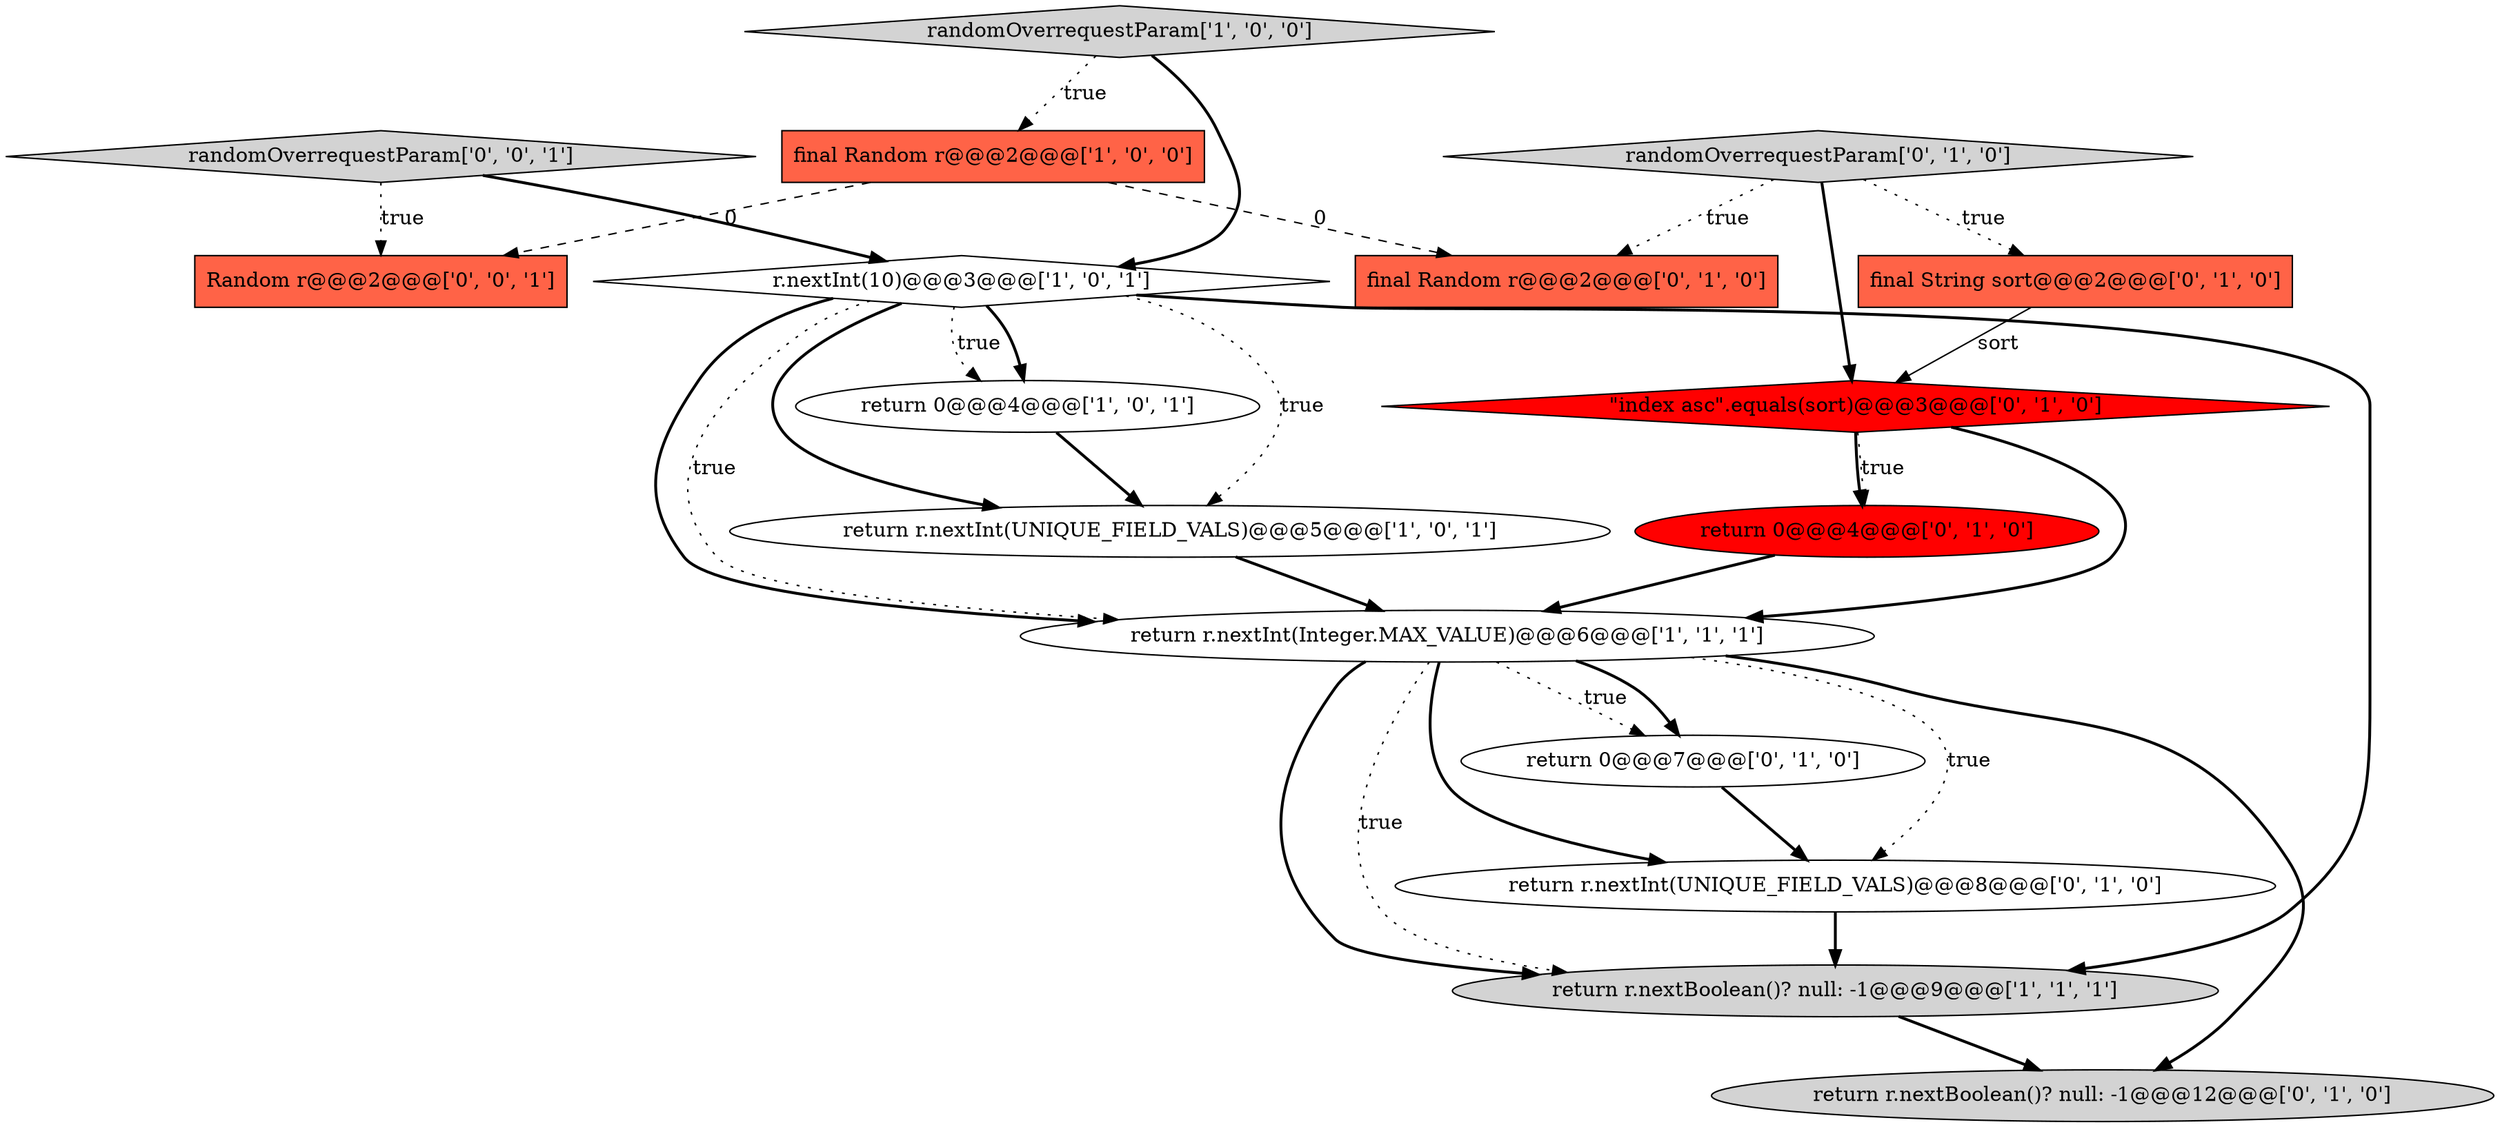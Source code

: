digraph {
8 [style = filled, label = "final Random r@@@2@@@['0', '1', '0']", fillcolor = tomato, shape = box image = "AAA1AAABBB2BBB"];
3 [style = filled, label = "return 0@@@4@@@['1', '0', '1']", fillcolor = white, shape = ellipse image = "AAA0AAABBB1BBB"];
0 [style = filled, label = "return r.nextInt(UNIQUE_FIELD_VALS)@@@5@@@['1', '0', '1']", fillcolor = white, shape = ellipse image = "AAA0AAABBB1BBB"];
2 [style = filled, label = "randomOverrequestParam['1', '0', '0']", fillcolor = lightgray, shape = diamond image = "AAA0AAABBB1BBB"];
10 [style = filled, label = "return 0@@@7@@@['0', '1', '0']", fillcolor = white, shape = ellipse image = "AAA0AAABBB2BBB"];
15 [style = filled, label = "Random r@@@2@@@['0', '0', '1']", fillcolor = tomato, shape = box image = "AAA0AAABBB3BBB"];
9 [style = filled, label = "return r.nextBoolean()? null: -1@@@12@@@['0', '1', '0']", fillcolor = lightgray, shape = ellipse image = "AAA0AAABBB2BBB"];
6 [style = filled, label = "return r.nextInt(Integer.MAX_VALUE)@@@6@@@['1', '1', '1']", fillcolor = white, shape = ellipse image = "AAA0AAABBB1BBB"];
1 [style = filled, label = "final Random r@@@2@@@['1', '0', '0']", fillcolor = tomato, shape = box image = "AAA1AAABBB1BBB"];
11 [style = filled, label = "return 0@@@4@@@['0', '1', '0']", fillcolor = red, shape = ellipse image = "AAA1AAABBB2BBB"];
7 [style = filled, label = "final String sort@@@2@@@['0', '1', '0']", fillcolor = tomato, shape = box image = "AAA0AAABBB2BBB"];
12 [style = filled, label = "return r.nextInt(UNIQUE_FIELD_VALS)@@@8@@@['0', '1', '0']", fillcolor = white, shape = ellipse image = "AAA0AAABBB2BBB"];
4 [style = filled, label = "r.nextInt(10)@@@3@@@['1', '0', '1']", fillcolor = white, shape = diamond image = "AAA0AAABBB1BBB"];
14 [style = filled, label = "randomOverrequestParam['0', '1', '0']", fillcolor = lightgray, shape = diamond image = "AAA0AAABBB2BBB"];
13 [style = filled, label = "\"index asc\".equals(sort)@@@3@@@['0', '1', '0']", fillcolor = red, shape = diamond image = "AAA1AAABBB2BBB"];
5 [style = filled, label = "return r.nextBoolean()? null: -1@@@9@@@['1', '1', '1']", fillcolor = lightgray, shape = ellipse image = "AAA0AAABBB1BBB"];
16 [style = filled, label = "randomOverrequestParam['0', '0', '1']", fillcolor = lightgray, shape = diamond image = "AAA0AAABBB3BBB"];
4->6 [style = dotted, label="true"];
4->3 [style = bold, label=""];
12->5 [style = bold, label=""];
5->9 [style = bold, label=""];
4->6 [style = bold, label=""];
0->6 [style = bold, label=""];
1->15 [style = dashed, label="0"];
4->0 [style = dotted, label="true"];
11->6 [style = bold, label=""];
2->4 [style = bold, label=""];
13->11 [style = bold, label=""];
3->0 [style = bold, label=""];
4->0 [style = bold, label=""];
6->10 [style = dotted, label="true"];
7->13 [style = solid, label="sort"];
6->5 [style = bold, label=""];
4->3 [style = dotted, label="true"];
2->1 [style = dotted, label="true"];
10->12 [style = bold, label=""];
6->10 [style = bold, label=""];
14->7 [style = dotted, label="true"];
14->8 [style = dotted, label="true"];
13->11 [style = dotted, label="true"];
1->8 [style = dashed, label="0"];
6->12 [style = dotted, label="true"];
14->13 [style = bold, label=""];
13->6 [style = bold, label=""];
6->9 [style = bold, label=""];
16->4 [style = bold, label=""];
4->5 [style = bold, label=""];
6->5 [style = dotted, label="true"];
16->15 [style = dotted, label="true"];
6->12 [style = bold, label=""];
}
